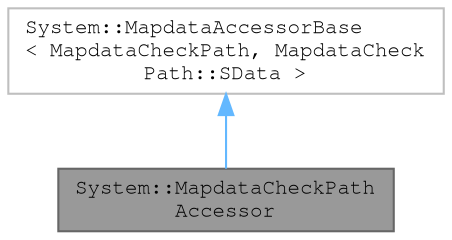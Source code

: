 digraph "System::MapdataCheckPathAccessor"
{
 // LATEX_PDF_SIZE
  bgcolor="transparent";
  edge [fontname=FreeMono,fontsize=10,labelfontname=FreeMono,labelfontsize=10];
  node [fontname=FreeMono,fontsize=10,shape=box,height=0.2,width=0.4];
  Node1 [label="System::MapdataCheckPath\lAccessor",height=0.2,width=0.4,color="gray40", fillcolor="grey60", style="filled", fontcolor="black",tooltip=" "];
  Node2 -> Node1 [dir="back",color="steelblue1",style="solid"];
  Node2 [label="System::MapdataAccessorBase\l\< MapdataCheckPath, MapdataCheck\lPath::SData \>",height=0.2,width=0.4,color="grey75", fillcolor="white", style="filled",URL="$struct_system_1_1_mapdata_accessor_base.html",tooltip=" "];
}

